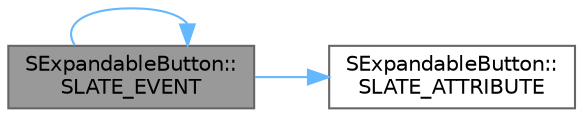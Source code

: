 digraph "SExpandableButton::SLATE_EVENT"
{
 // INTERACTIVE_SVG=YES
 // LATEX_PDF_SIZE
  bgcolor="transparent";
  edge [fontname=Helvetica,fontsize=10,labelfontname=Helvetica,labelfontsize=10];
  node [fontname=Helvetica,fontsize=10,shape=box,height=0.2,width=0.4];
  rankdir="LR";
  Node1 [id="Node000001",label="SExpandableButton::\lSLATE_EVENT",height=0.2,width=0.4,color="gray40", fillcolor="grey60", style="filled", fontcolor="black",tooltip="Called when the close button is clicked."];
  Node1 -> Node2 [id="edge1_Node000001_Node000002",color="steelblue1",style="solid",tooltip=" "];
  Node2 [id="Node000002",label="SExpandableButton::\lSLATE_ATTRIBUTE",height=0.2,width=0.4,color="grey40", fillcolor="white", style="filled",URL="$dd/dcc/classSExpandableButton.html#a112d5324d7eb8f5e9df6ff6e2d6ab032",tooltip="The text to display in this button in it's collapsed state (if nothing is specified for CollapsedButt..."];
  Node1 -> Node1 [id="edge2_Node000001_Node000001",color="steelblue1",style="solid",tooltip=" "];
}
